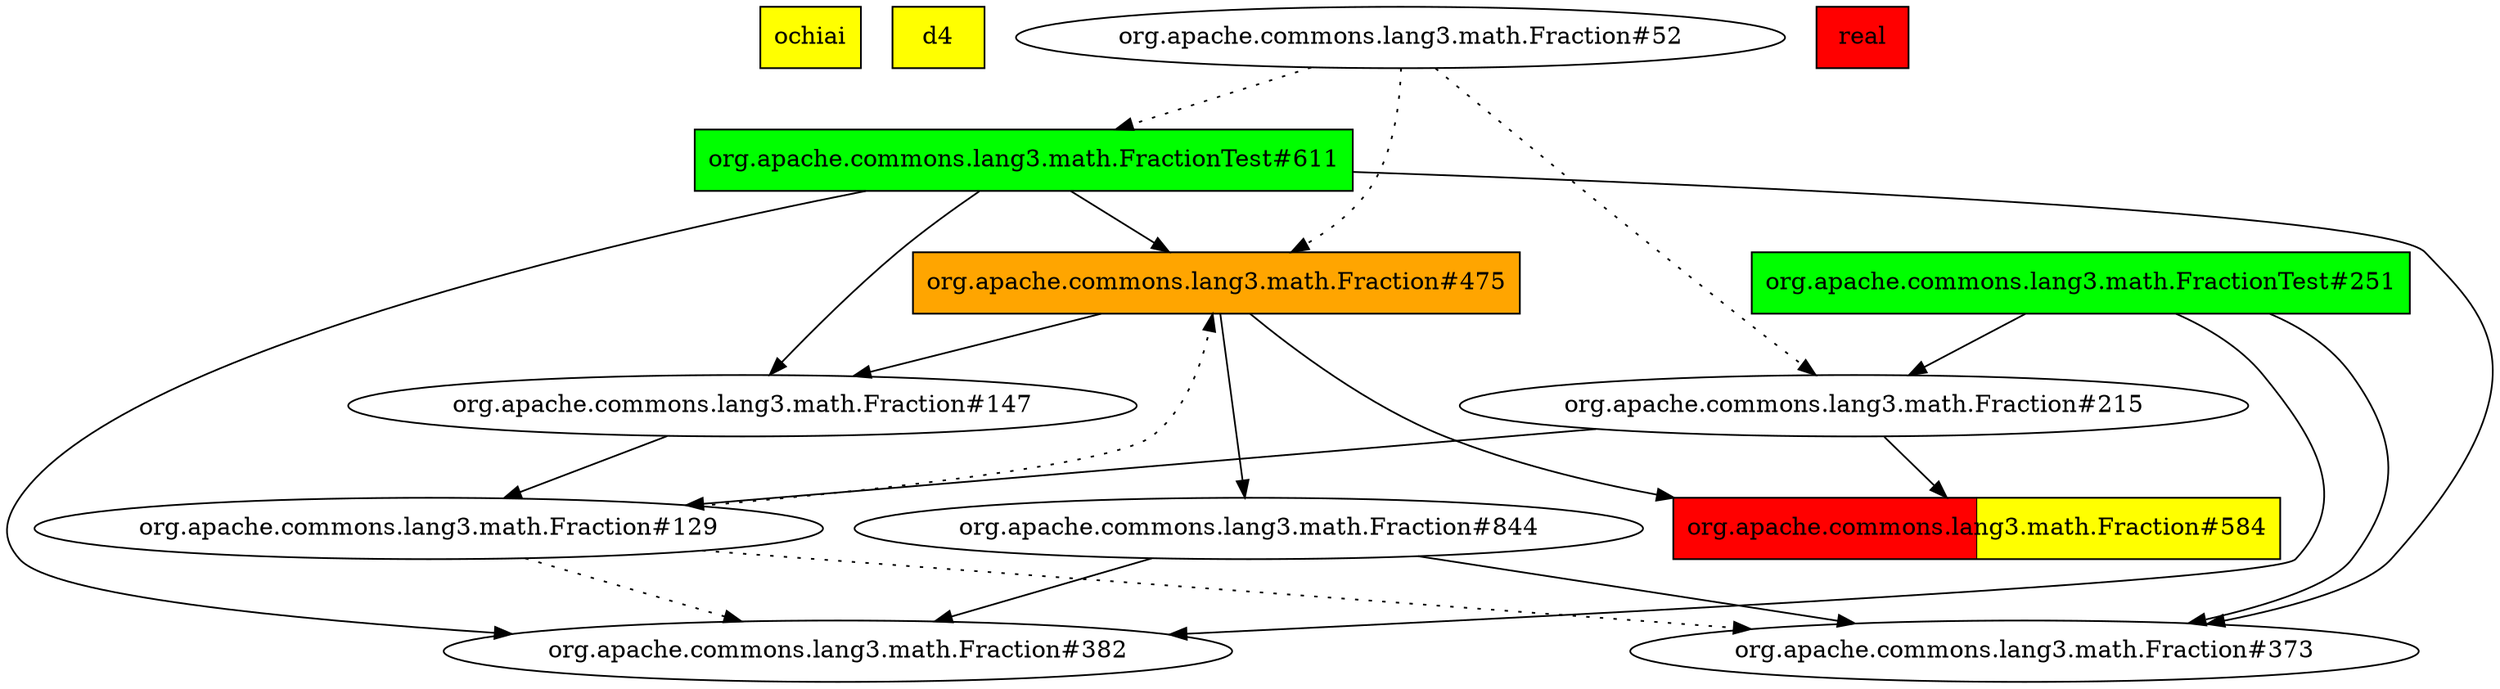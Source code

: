 digraph enhanced {
	"ochiai" [style=striped shape=box fillcolor="yellow"];
	"d4" [style=striped shape=box fillcolor="yellow"];
	"org.apache.commons.lang3.math.FractionTest#611" [style=striped shape=box fillcolor="green"];
	"real" [style=striped shape=box fillcolor="red"];
	"org.apache.commons.lang3.math.Fraction#475" [style=striped shape=box fillcolor="orange"];
	"org.apache.commons.lang3.math.FractionTest#251" [style=striped shape=box fillcolor="green"];
	"org.apache.commons.lang3.math.Fraction#584" [style=striped shape=box fillcolor="red:yellow"];
	"org.apache.commons.lang3.math.Fraction#129" -> "org.apache.commons.lang3.math.Fraction#373" [style=dotted];
	"org.apache.commons.lang3.math.FractionTest#611" -> "org.apache.commons.lang3.math.Fraction#373";
	"org.apache.commons.lang3.math.Fraction#844" -> "org.apache.commons.lang3.math.Fraction#373";
	"org.apache.commons.lang3.math.FractionTest#251" -> "org.apache.commons.lang3.math.Fraction#373";
	"org.apache.commons.lang3.math.Fraction#129" -> "org.apache.commons.lang3.math.Fraction#382" [style=dotted];
	"org.apache.commons.lang3.math.FractionTest#611" -> "org.apache.commons.lang3.math.Fraction#382";
	"org.apache.commons.lang3.math.Fraction#844" -> "org.apache.commons.lang3.math.Fraction#382";
	"org.apache.commons.lang3.math.FractionTest#251" -> "org.apache.commons.lang3.math.Fraction#382";
	"org.apache.commons.lang3.math.Fraction#52" -> "org.apache.commons.lang3.math.FractionTest#611" [style=dotted];
	"org.apache.commons.lang3.math.Fraction#475" -> "org.apache.commons.lang3.math.Fraction#844";
	"org.apache.commons.lang3.math.Fraction#215" -> "org.apache.commons.lang3.math.Fraction#129";
	"org.apache.commons.lang3.math.Fraction#147" -> "org.apache.commons.lang3.math.Fraction#129";
	"org.apache.commons.lang3.math.Fraction#52" -> "org.apache.commons.lang3.math.Fraction#215" [style=dotted];
	"org.apache.commons.lang3.math.FractionTest#251" -> "org.apache.commons.lang3.math.Fraction#215";
	"org.apache.commons.lang3.math.FractionTest#611" -> "org.apache.commons.lang3.math.Fraction#147";
	"org.apache.commons.lang3.math.Fraction#475" -> "org.apache.commons.lang3.math.Fraction#147";
	"org.apache.commons.lang3.math.FractionTest#611" -> "org.apache.commons.lang3.math.Fraction#475";
	"org.apache.commons.lang3.math.Fraction#129" -> "org.apache.commons.lang3.math.Fraction#475" [style=dotted];
	"org.apache.commons.lang3.math.Fraction#52" -> "org.apache.commons.lang3.math.Fraction#475" [style=dotted];
	"org.apache.commons.lang3.math.Fraction#215" -> "org.apache.commons.lang3.math.Fraction#584";
	"org.apache.commons.lang3.math.Fraction#475" -> "org.apache.commons.lang3.math.Fraction#584";
}
